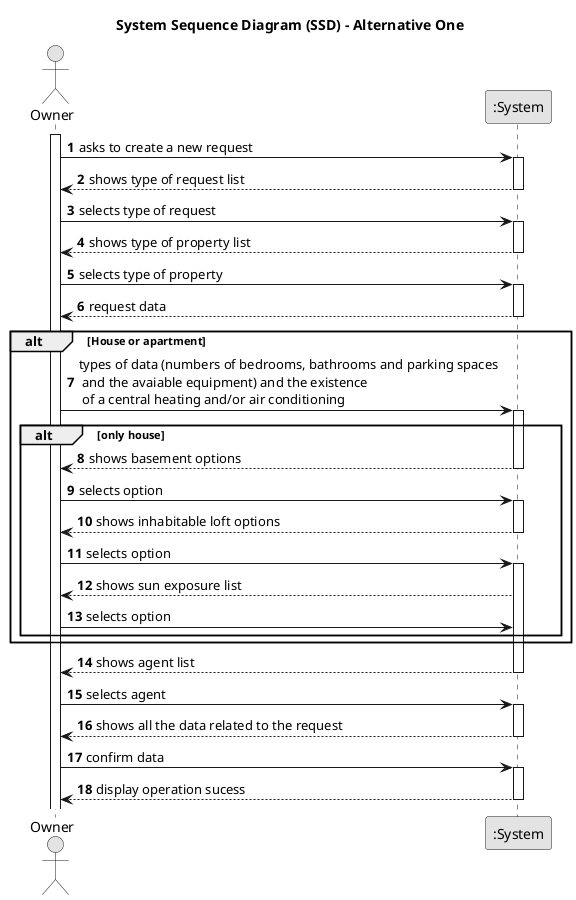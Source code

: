 @startuml
skinparam monochrome true
skinparam packageStyle rectangle
skinparam shadowing false

title System Sequence Diagram (SSD) - Alternative One

autonumber

actor "Owner" as Employee
participant ":System" as System

activate Employee

    Employee -> System : asks to create a new request
    activate System

        System --> Employee : shows type of request list
    deactivate System

    Employee -> System : selects type of request
    activate System

        System --> Employee : shows type of property list

    deactivate System

    Employee -> System : selects type of property

    activate System

        System --> Employee : request data
    deactivate System

alt House or apartment

    Employee -> System : types of data (numbers of bedrooms, bathrooms and parking spaces \n and the avaiable equipment) and the existence \n of a central heating and/or air conditioning


alt only house

      activate System

            System --> Employee : shows basement options
      deactivate System

      Employee -> System : selects option

      activate System

            System --> Employee : shows inhabitable loft options
      deactivate System

      Employee -> System :  selects option

      activate System

            System --> Employee :shows sun exposure list

      Employee -> System :selects option
end
end

     activate System

        System --> Employee : shows agent list
    deactivate System

    Employee -> System :  selects agent

     activate System

        System --> Employee : shows all the data related to the request
     deactivate System

     Employee -> System : confirm data

     activate System

            System --> Employee : display operation sucess
     deactivate System

@enduml
